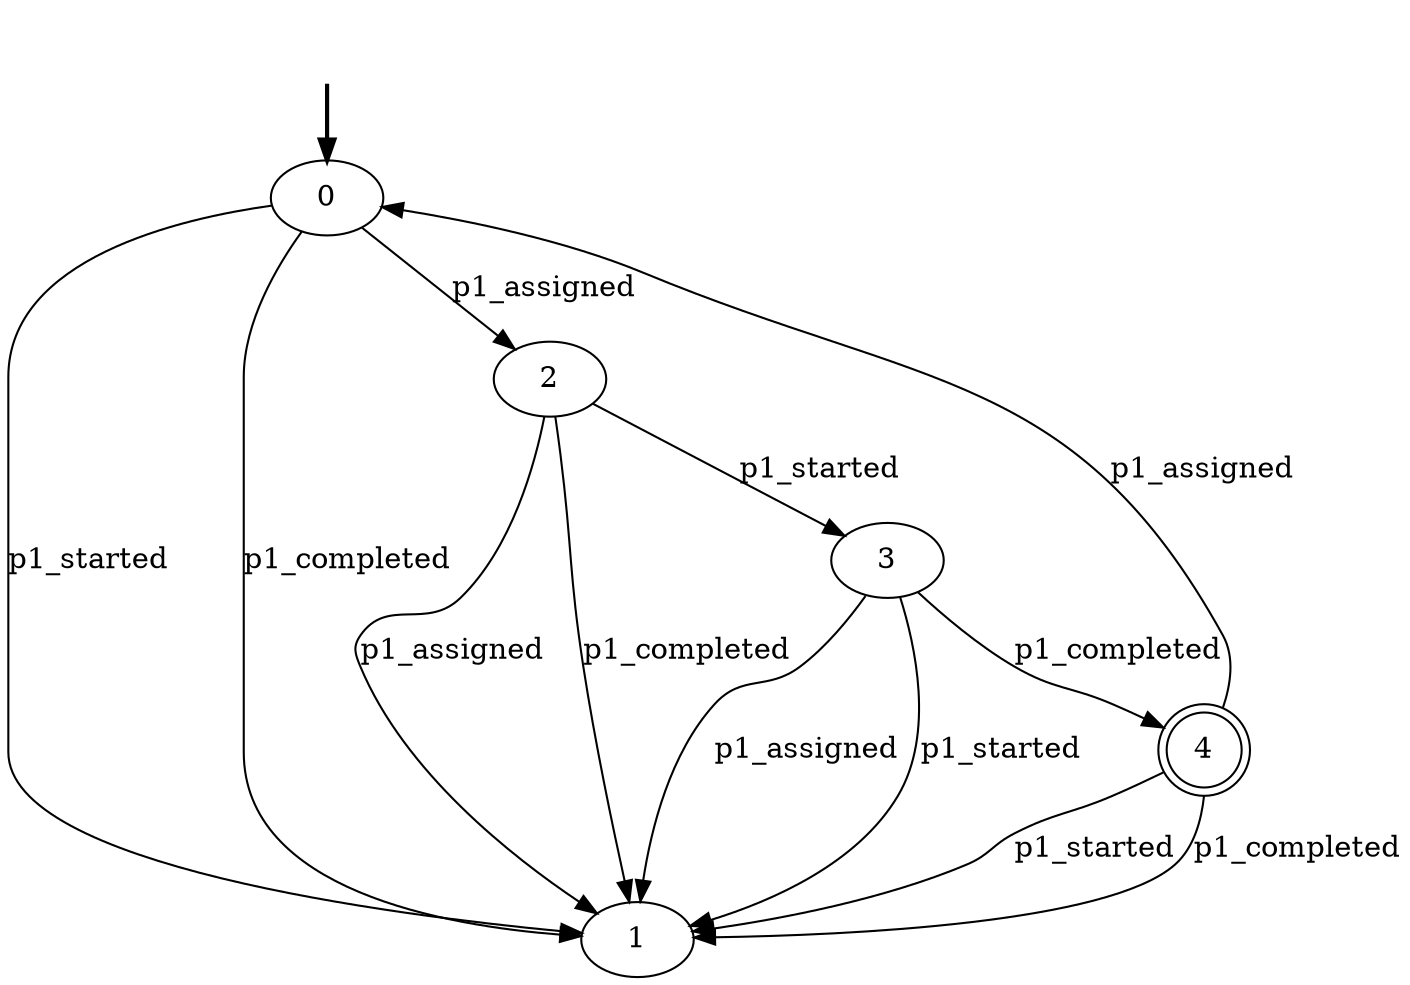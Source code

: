 digraph {
		fake0 [style=invisible]
		0 [root=true]
		2
		3
		4 [shape=doublecircle]
		1
		fake0 -> 0 [style=bold]
		0 -> 2 [label=p1_assigned]
		2 -> 3 [label=p1_started]
		3 -> 4 [label=p1_completed]
		4 -> 0 [label=p1_assigned]
		3 -> 1 [label=p1_assigned]
		3 -> 1 [label=p1_started]
		4 -> 1 [label=p1_started]
		4 -> 1 [label=p1_completed]
		2 -> 1 [label=p1_assigned]
		2 -> 1 [label=p1_completed]
		0 -> 1 [label=p1_started]
		0 -> 1 [label=p1_completed]
}